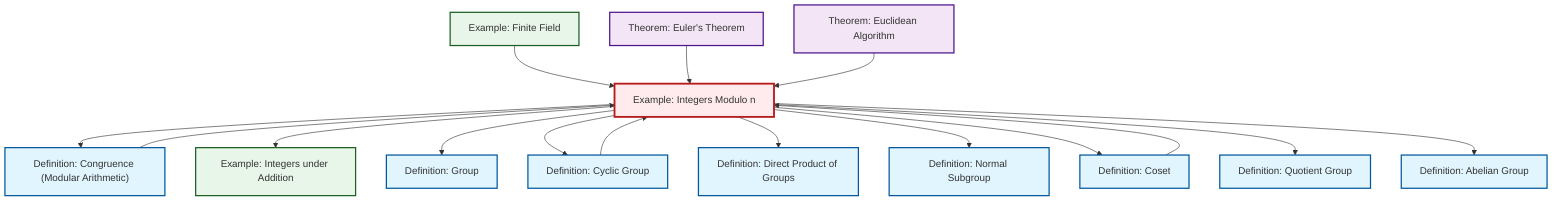 graph TD
    classDef definition fill:#e1f5fe,stroke:#01579b,stroke-width:2px
    classDef theorem fill:#f3e5f5,stroke:#4a148c,stroke-width:2px
    classDef axiom fill:#fff3e0,stroke:#e65100,stroke-width:2px
    classDef example fill:#e8f5e9,stroke:#1b5e20,stroke-width:2px
    classDef current fill:#ffebee,stroke:#b71c1c,stroke-width:3px
    def-quotient-group["Definition: Quotient Group"]:::definition
    thm-euler["Theorem: Euler's Theorem"]:::theorem
    thm-euclidean-algorithm["Theorem: Euclidean Algorithm"]:::theorem
    ex-quotient-integers-mod-n["Example: Integers Modulo n"]:::example
    def-cyclic-group["Definition: Cyclic Group"]:::definition
    ex-finite-field["Example: Finite Field"]:::example
    def-direct-product["Definition: Direct Product of Groups"]:::definition
    def-coset["Definition: Coset"]:::definition
    ex-integers-addition["Example: Integers under Addition"]:::example
    def-group["Definition: Group"]:::definition
    def-abelian-group["Definition: Abelian Group"]:::definition
    def-normal-subgroup["Definition: Normal Subgroup"]:::definition
    def-congruence["Definition: Congruence (Modular Arithmetic)"]:::definition
    ex-quotient-integers-mod-n --> def-congruence
    def-coset --> ex-quotient-integers-mod-n
    ex-quotient-integers-mod-n --> ex-integers-addition
    ex-quotient-integers-mod-n --> def-group
    ex-finite-field --> ex-quotient-integers-mod-n
    thm-euler --> ex-quotient-integers-mod-n
    ex-quotient-integers-mod-n --> def-cyclic-group
    ex-quotient-integers-mod-n --> def-direct-product
    ex-quotient-integers-mod-n --> def-normal-subgroup
    ex-quotient-integers-mod-n --> def-coset
    thm-euclidean-algorithm --> ex-quotient-integers-mod-n
    def-cyclic-group --> ex-quotient-integers-mod-n
    def-congruence --> ex-quotient-integers-mod-n
    ex-quotient-integers-mod-n --> def-quotient-group
    ex-quotient-integers-mod-n --> def-abelian-group
    class ex-quotient-integers-mod-n current